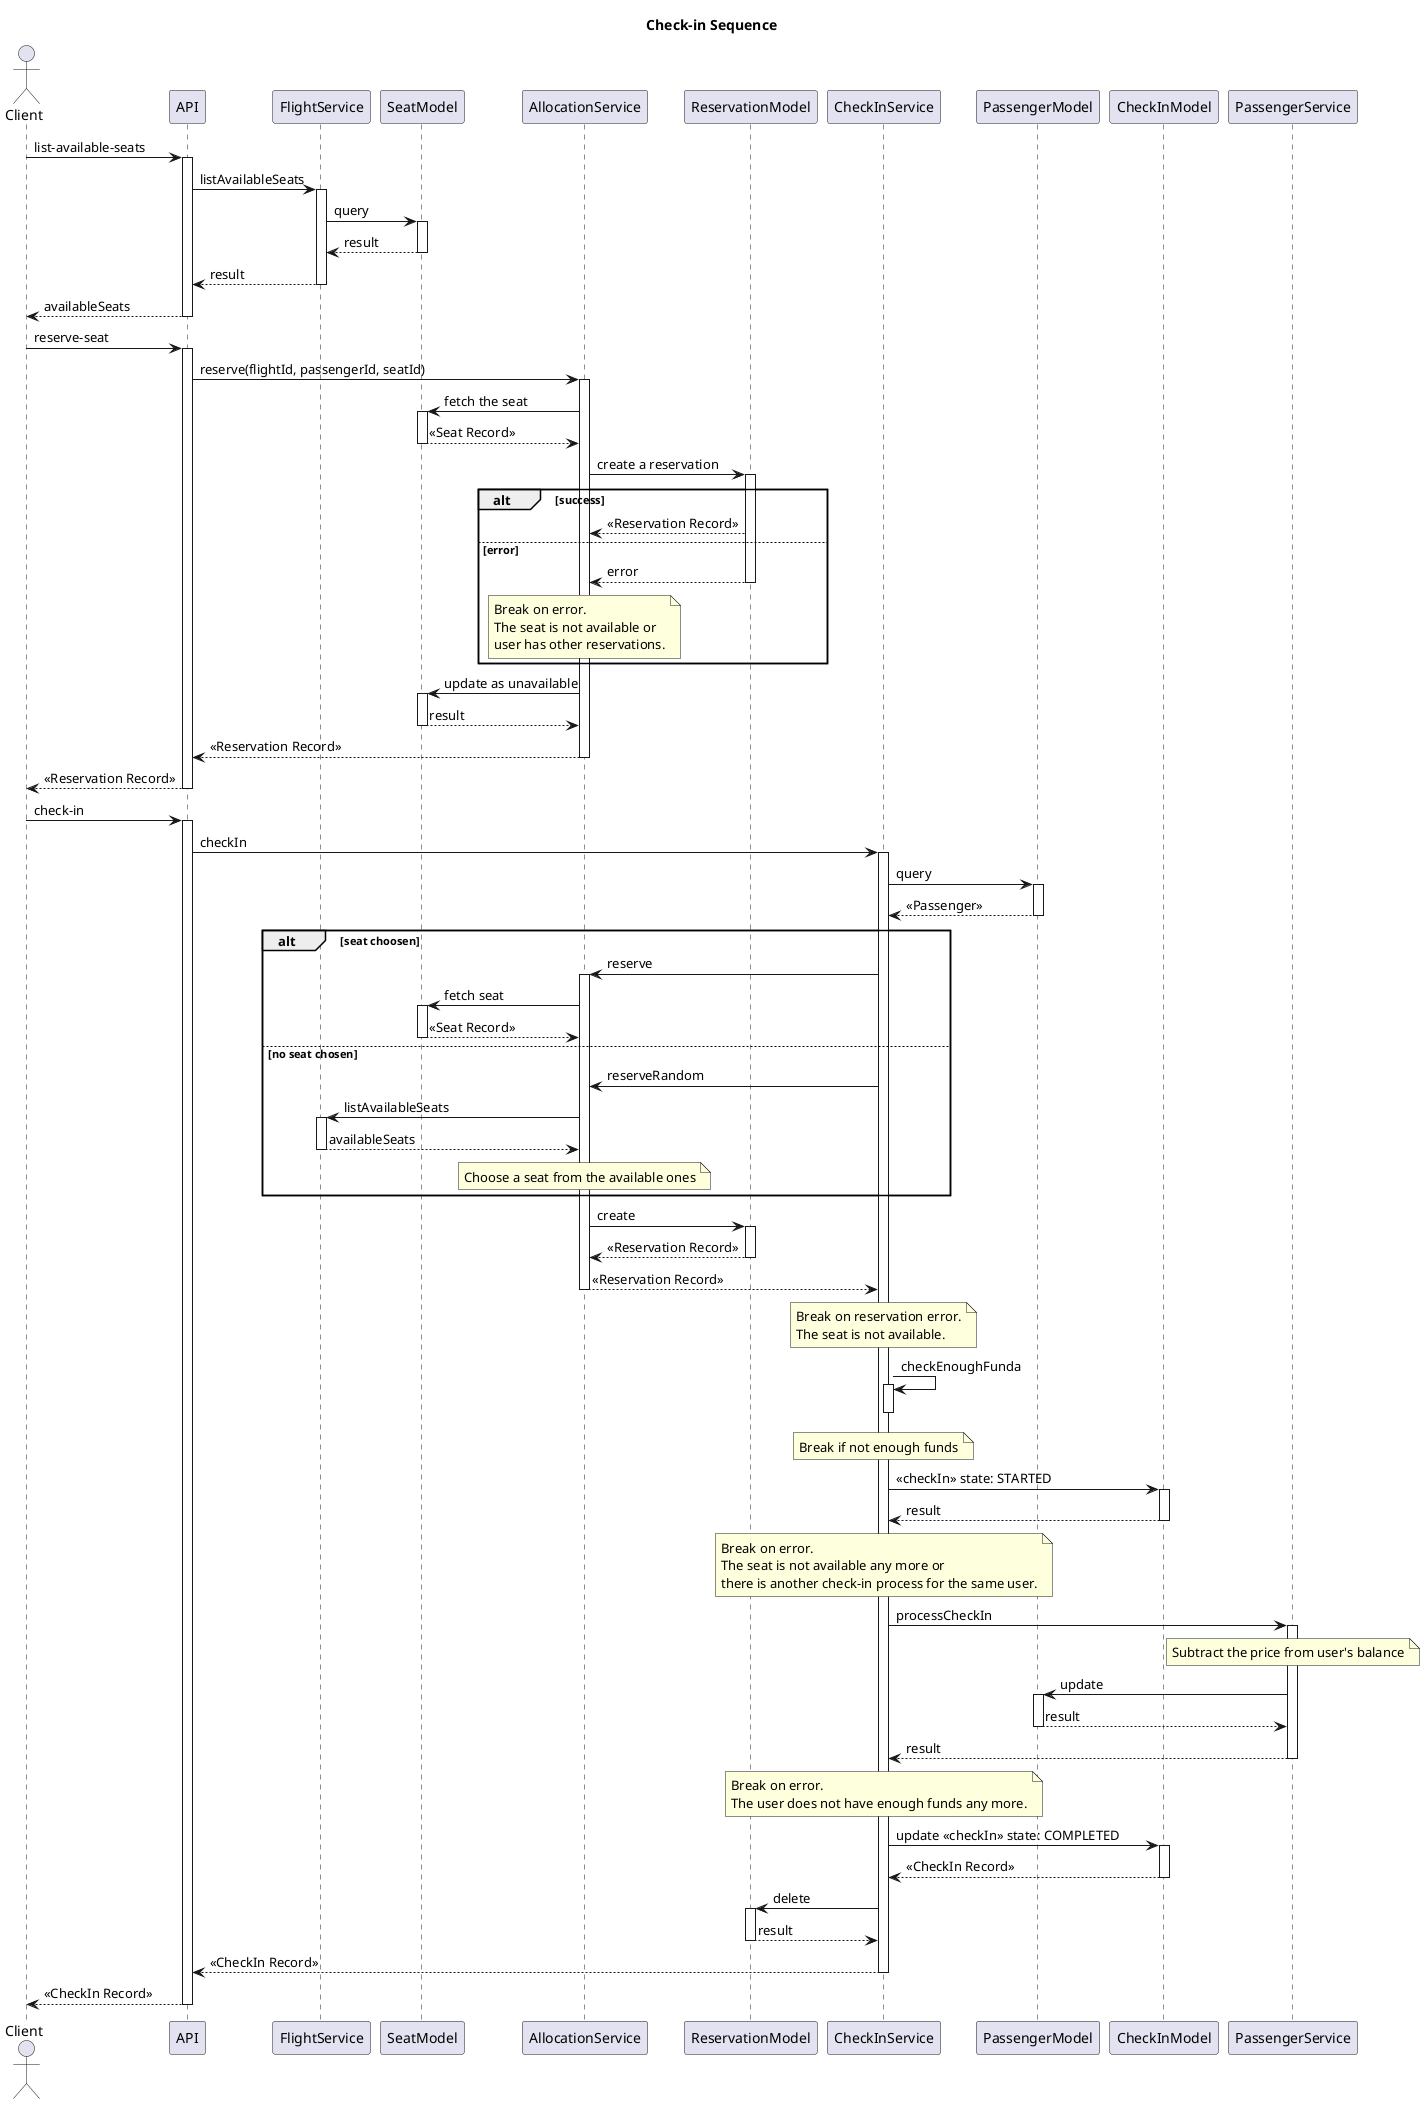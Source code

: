 @startuml
title Check-in Sequence
actor Client


Client -> API : list-available-seats
activate API
API -> FlightService : listAvailableSeats
activate FlightService
FlightService -> SeatModel : query
activate SeatModel
SeatModel --> FlightService : result
deactivate SeatModel
FlightService --> API : result
deactivate FlightService
API --> Client : availableSeats
deactivate API

Client -> API : reserve-seat
activate API
API -> AllocationService : reserve(flightId, passengerId, seatId)
activate AllocationService
AllocationService -> SeatModel : fetch the seat
activate SeatModel
SeatModel --> AllocationService : <<Seat Record>>
deactivate SeatModel
AllocationService -> ReservationModel : create a reservation
activate ReservationModel
alt success
  ReservationModel --> AllocationService : <<Reservation Record>>
else error
  ReservationModel --> AllocationService : error
  deactivate ReservationModel
  note over AllocationService: Break on error.\nThe seat is not available or\nuser has other reservations.
end
AllocationService -> SeatModel : update as unavailable
activate SeatModel
SeatModel --> AllocationService : result
deactivate SeatModel
AllocationService --> API : <<Reservation Record>>
deactivate AllocationService
API --> Client : <<Reservation Record>>
deactivate API


Client -> API : check-in
activate API
API -> CheckInService : checkIn
activate CheckInService
CheckInService -> PassengerModel : query
activate PassengerModel
PassengerModel --> CheckInService : <<Passenger>>
deactivate PassengerModel
alt seat choosen
  CheckInService -> AllocationService : reserve
  activate AllocationService
  AllocationService -> SeatModel : fetch seat
  activate SeatModel
  SeatModel --> AllocationService : <<Seat Record>>
  deactivate SeatModel
else no seat chosen
  CheckInService -> AllocationService : reserveRandom
  AllocationService -> FlightService : listAvailableSeats
  activate FlightService
  FlightService --> AllocationService : availableSeats
  deactivate FlightService
  note over AllocationService: Choose a seat from the available ones
end
AllocationService -> ReservationModel: create
activate ReservationModel
ReservationModel --> AllocationService : <<Reservation Record>>
deactivate ReservationModel
AllocationService --> CheckInService : <<Reservation Record>>
deactivate AllocationService
note over CheckInService: Break on reservation error.\nThe seat is not available.
CheckInService -> CheckInService : checkEnoughFunda
activate CheckInService
note over CheckInService: Break if not enough funds
deactivate CheckInService


CheckInService -> CheckInModel : <<checkIn>> state: STARTED
activate CheckInModel
CheckInModel --> CheckInService : result
deactivate CheckInModel
note over CheckInService: Break on error.\nThe seat is not available any more or\nthere is another check-in process for the same user.

CheckInService -> PassengerService : processCheckIn
activate PassengerService
note over PassengerService: Subtract the price from user's balance
PassengerService -> PassengerModel : update
activate PassengerModel
PassengerModel --> PassengerService : result
deactivate PassengerModel
PassengerService --> CheckInService : result
deactivate PassengerService
note over CheckInService : Break on error.\nThe user does not have enough funds any more.

CheckInService -> CheckInModel : update <<checkIn>> state: COMPLETED
activate CheckInModel
CheckInModel --> CheckInService : <<CheckIn Record>>
deactivate CheckInModel

CheckInService -> ReservationModel : delete
activate ReservationModel
ReservationModel --> CheckInService : result
deactivate ReservationModel

CheckInService --> API : <<CheckIn Record>>
deactivate CheckInService
API --> Client : <<CheckIn Record>>
deactivate API


@enduml
